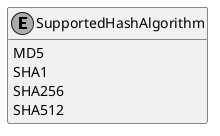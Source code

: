 ﻿@startuml
skinparam monochrome true
hide empty members

enum SupportedHashAlgorithm {
    MD5
    SHA1
    SHA256
    SHA512
}

@enduml
